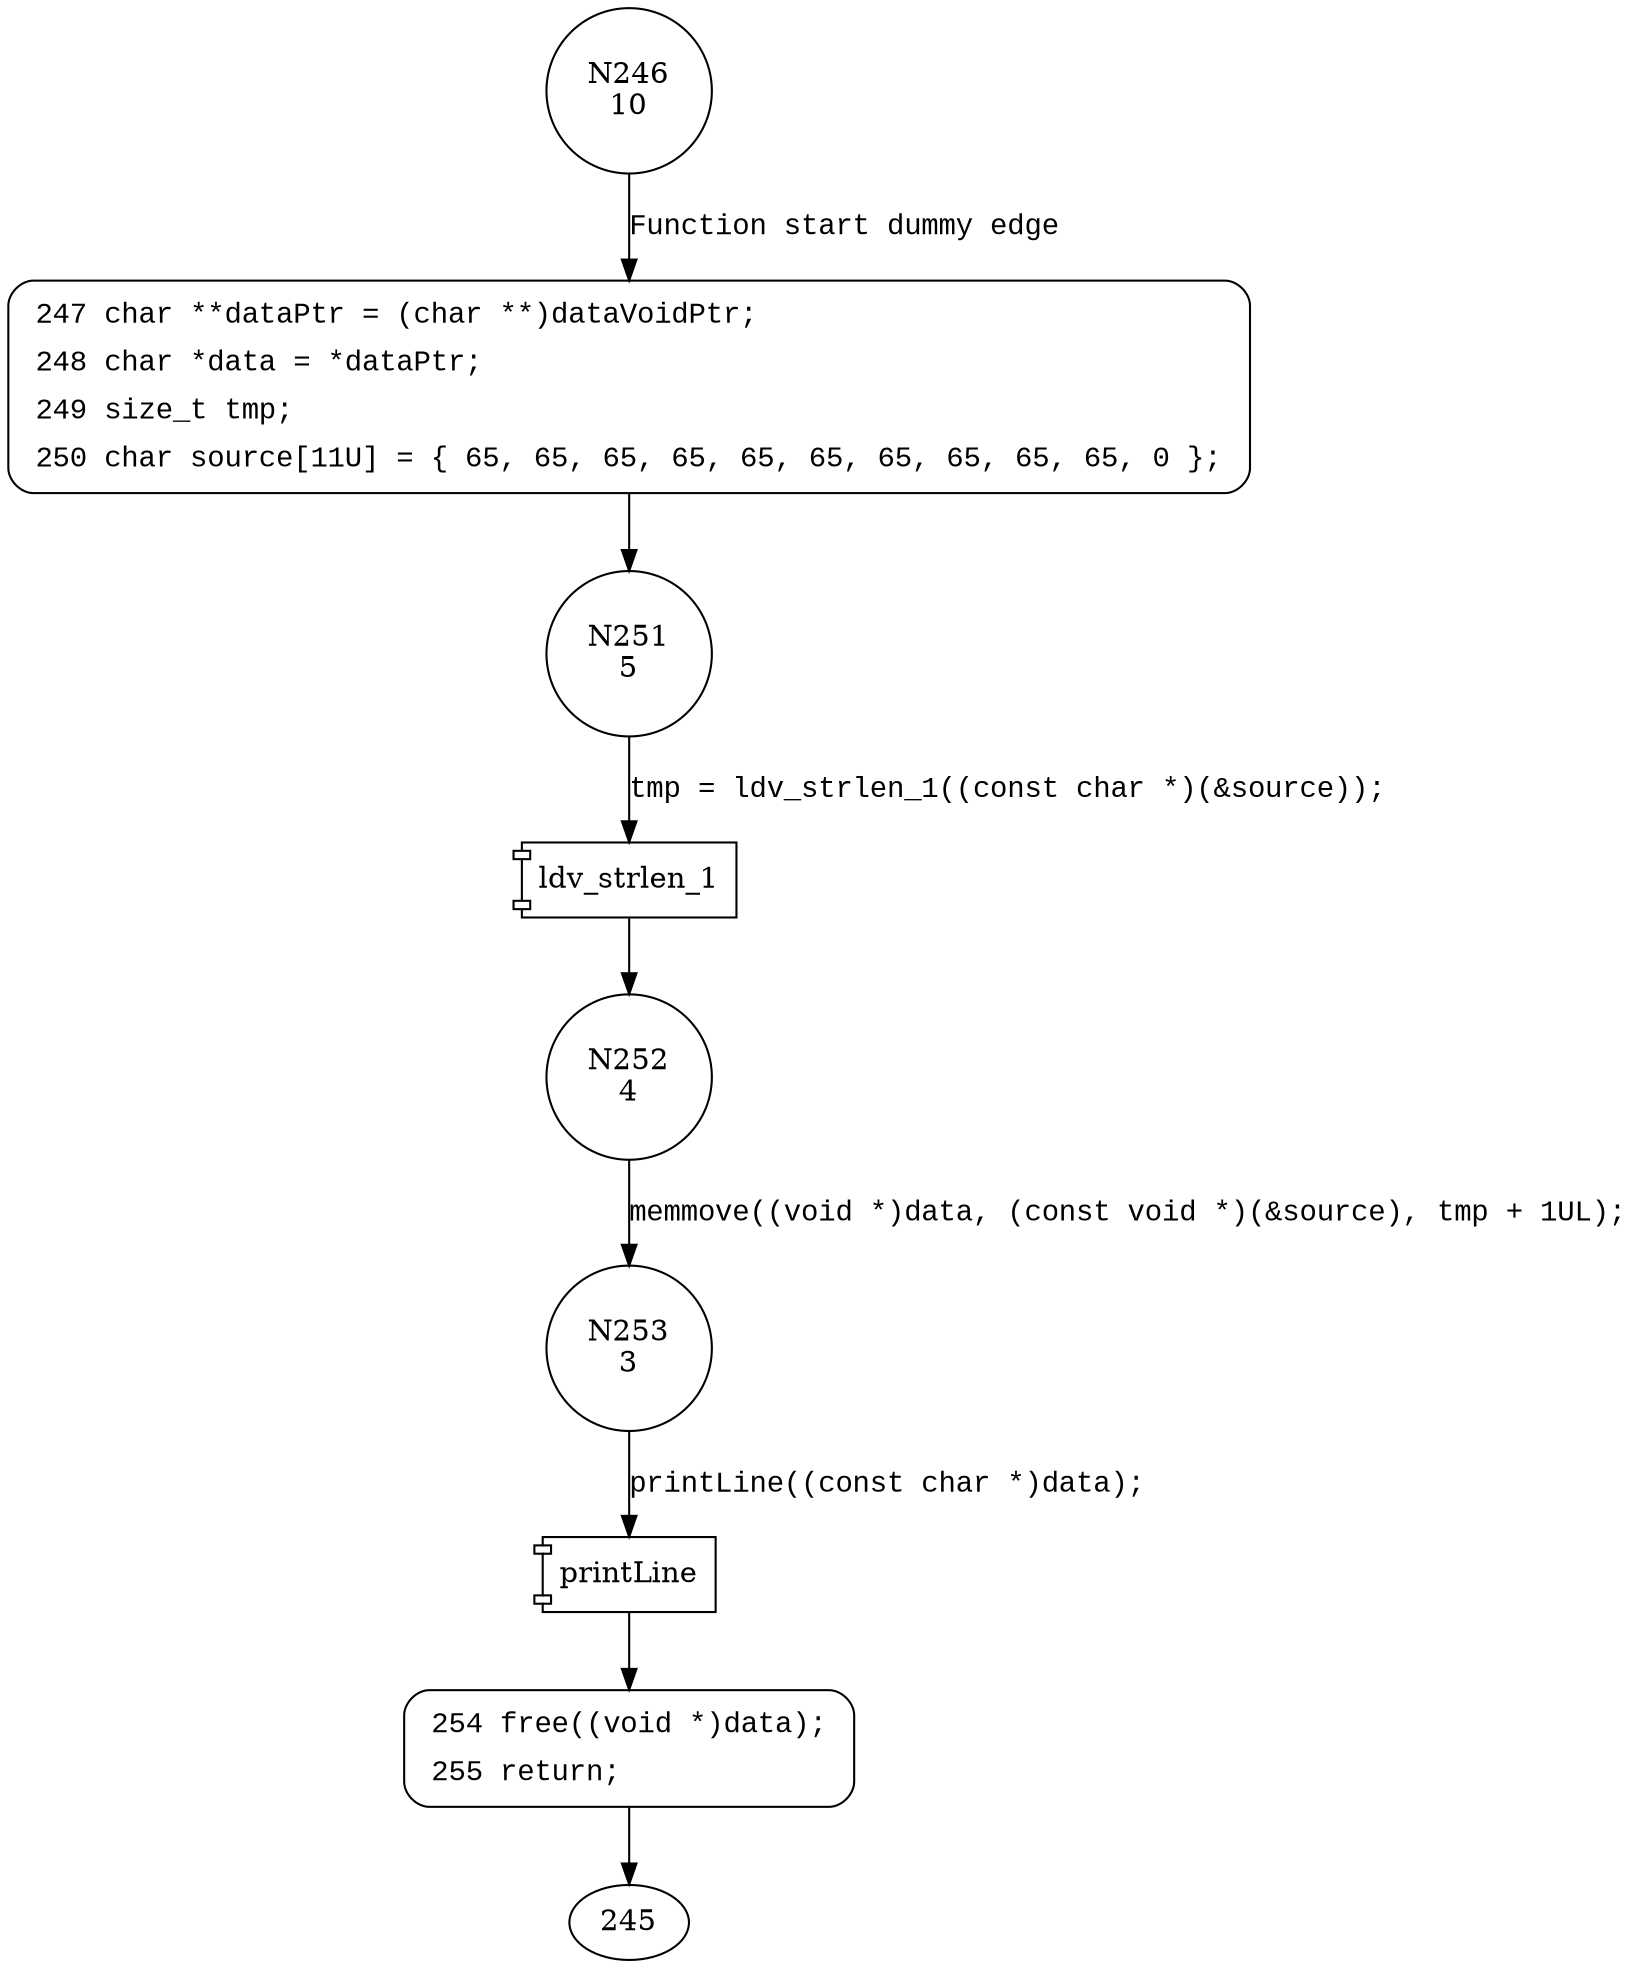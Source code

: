 digraph CWE122_Heap_Based_Buffer_Overflow__c_CWE193_char_memmove_64b_goodG2BSink {
246 [shape="circle" label="N246\n10"]
247 [shape="circle" label="N247\n9"]
251 [shape="circle" label="N251\n5"]
252 [shape="circle" label="N252\n4"]
253 [shape="circle" label="N253\n3"]
254 [shape="circle" label="N254\n2"]
247 [style="filled,bold" penwidth="1" fillcolor="white" fontname="Courier New" shape="Mrecord" label=<<table border="0" cellborder="0" cellpadding="3" bgcolor="white"><tr><td align="right">247</td><td align="left">char **dataPtr = (char **)dataVoidPtr;</td></tr><tr><td align="right">248</td><td align="left">char *data = *dataPtr;</td></tr><tr><td align="right">249</td><td align="left">size_t tmp;</td></tr><tr><td align="right">250</td><td align="left">char source[11U] = &#123; 65, 65, 65, 65, 65, 65, 65, 65, 65, 65, 0 &#125;;</td></tr></table>>]
247 -> 251[label=""]
254 [style="filled,bold" penwidth="1" fillcolor="white" fontname="Courier New" shape="Mrecord" label=<<table border="0" cellborder="0" cellpadding="3" bgcolor="white"><tr><td align="right">254</td><td align="left">free((void *)data);</td></tr><tr><td align="right">255</td><td align="left">return;</td></tr></table>>]
254 -> 245[label=""]
246 -> 247 [label="Function start dummy edge" fontname="Courier New"]
100029 [shape="component" label="ldv_strlen_1"]
251 -> 100029 [label="tmp = ldv_strlen_1((const char *)(&source));" fontname="Courier New"]
100029 -> 252 [label="" fontname="Courier New"]
100030 [shape="component" label="printLine"]
253 -> 100030 [label="printLine((const char *)data);" fontname="Courier New"]
100030 -> 254 [label="" fontname="Courier New"]
252 -> 253 [label="memmove((void *)data, (const void *)(&source), tmp + 1UL);" fontname="Courier New"]
}